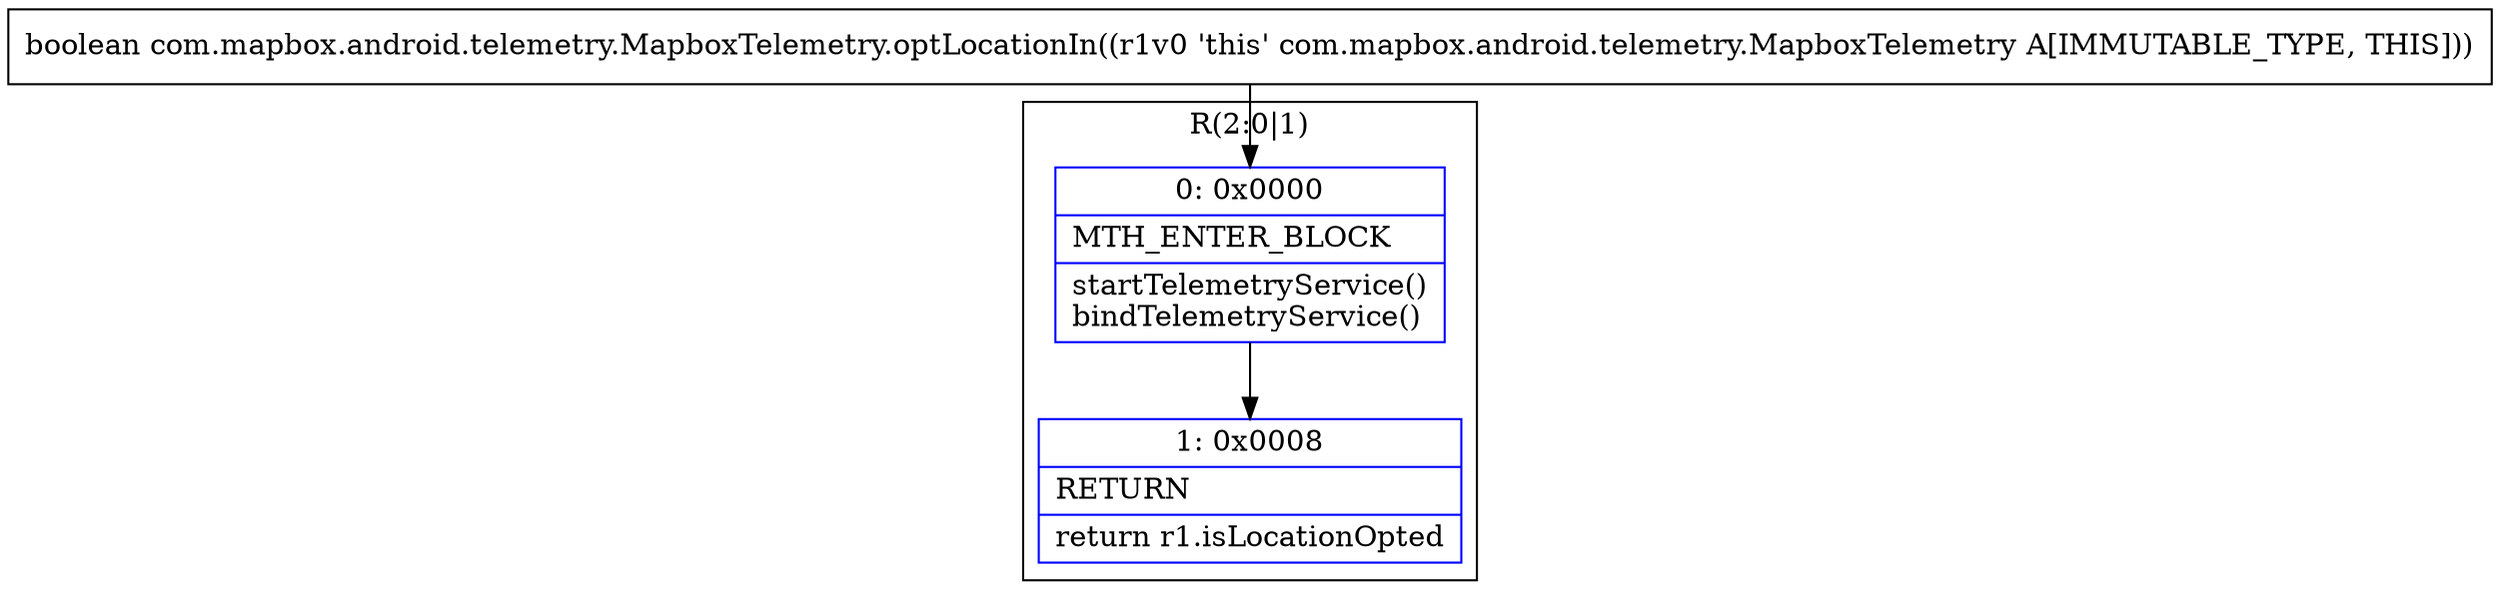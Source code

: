 digraph "CFG forcom.mapbox.android.telemetry.MapboxTelemetry.optLocationIn()Z" {
subgraph cluster_Region_1459552993 {
label = "R(2:0|1)";
node [shape=record,color=blue];
Node_0 [shape=record,label="{0\:\ 0x0000|MTH_ENTER_BLOCK\l|startTelemetryService()\lbindTelemetryService()\l}"];
Node_1 [shape=record,label="{1\:\ 0x0008|RETURN\l|return r1.isLocationOpted\l}"];
}
MethodNode[shape=record,label="{boolean com.mapbox.android.telemetry.MapboxTelemetry.optLocationIn((r1v0 'this' com.mapbox.android.telemetry.MapboxTelemetry A[IMMUTABLE_TYPE, THIS])) }"];
MethodNode -> Node_0;
Node_0 -> Node_1;
}

